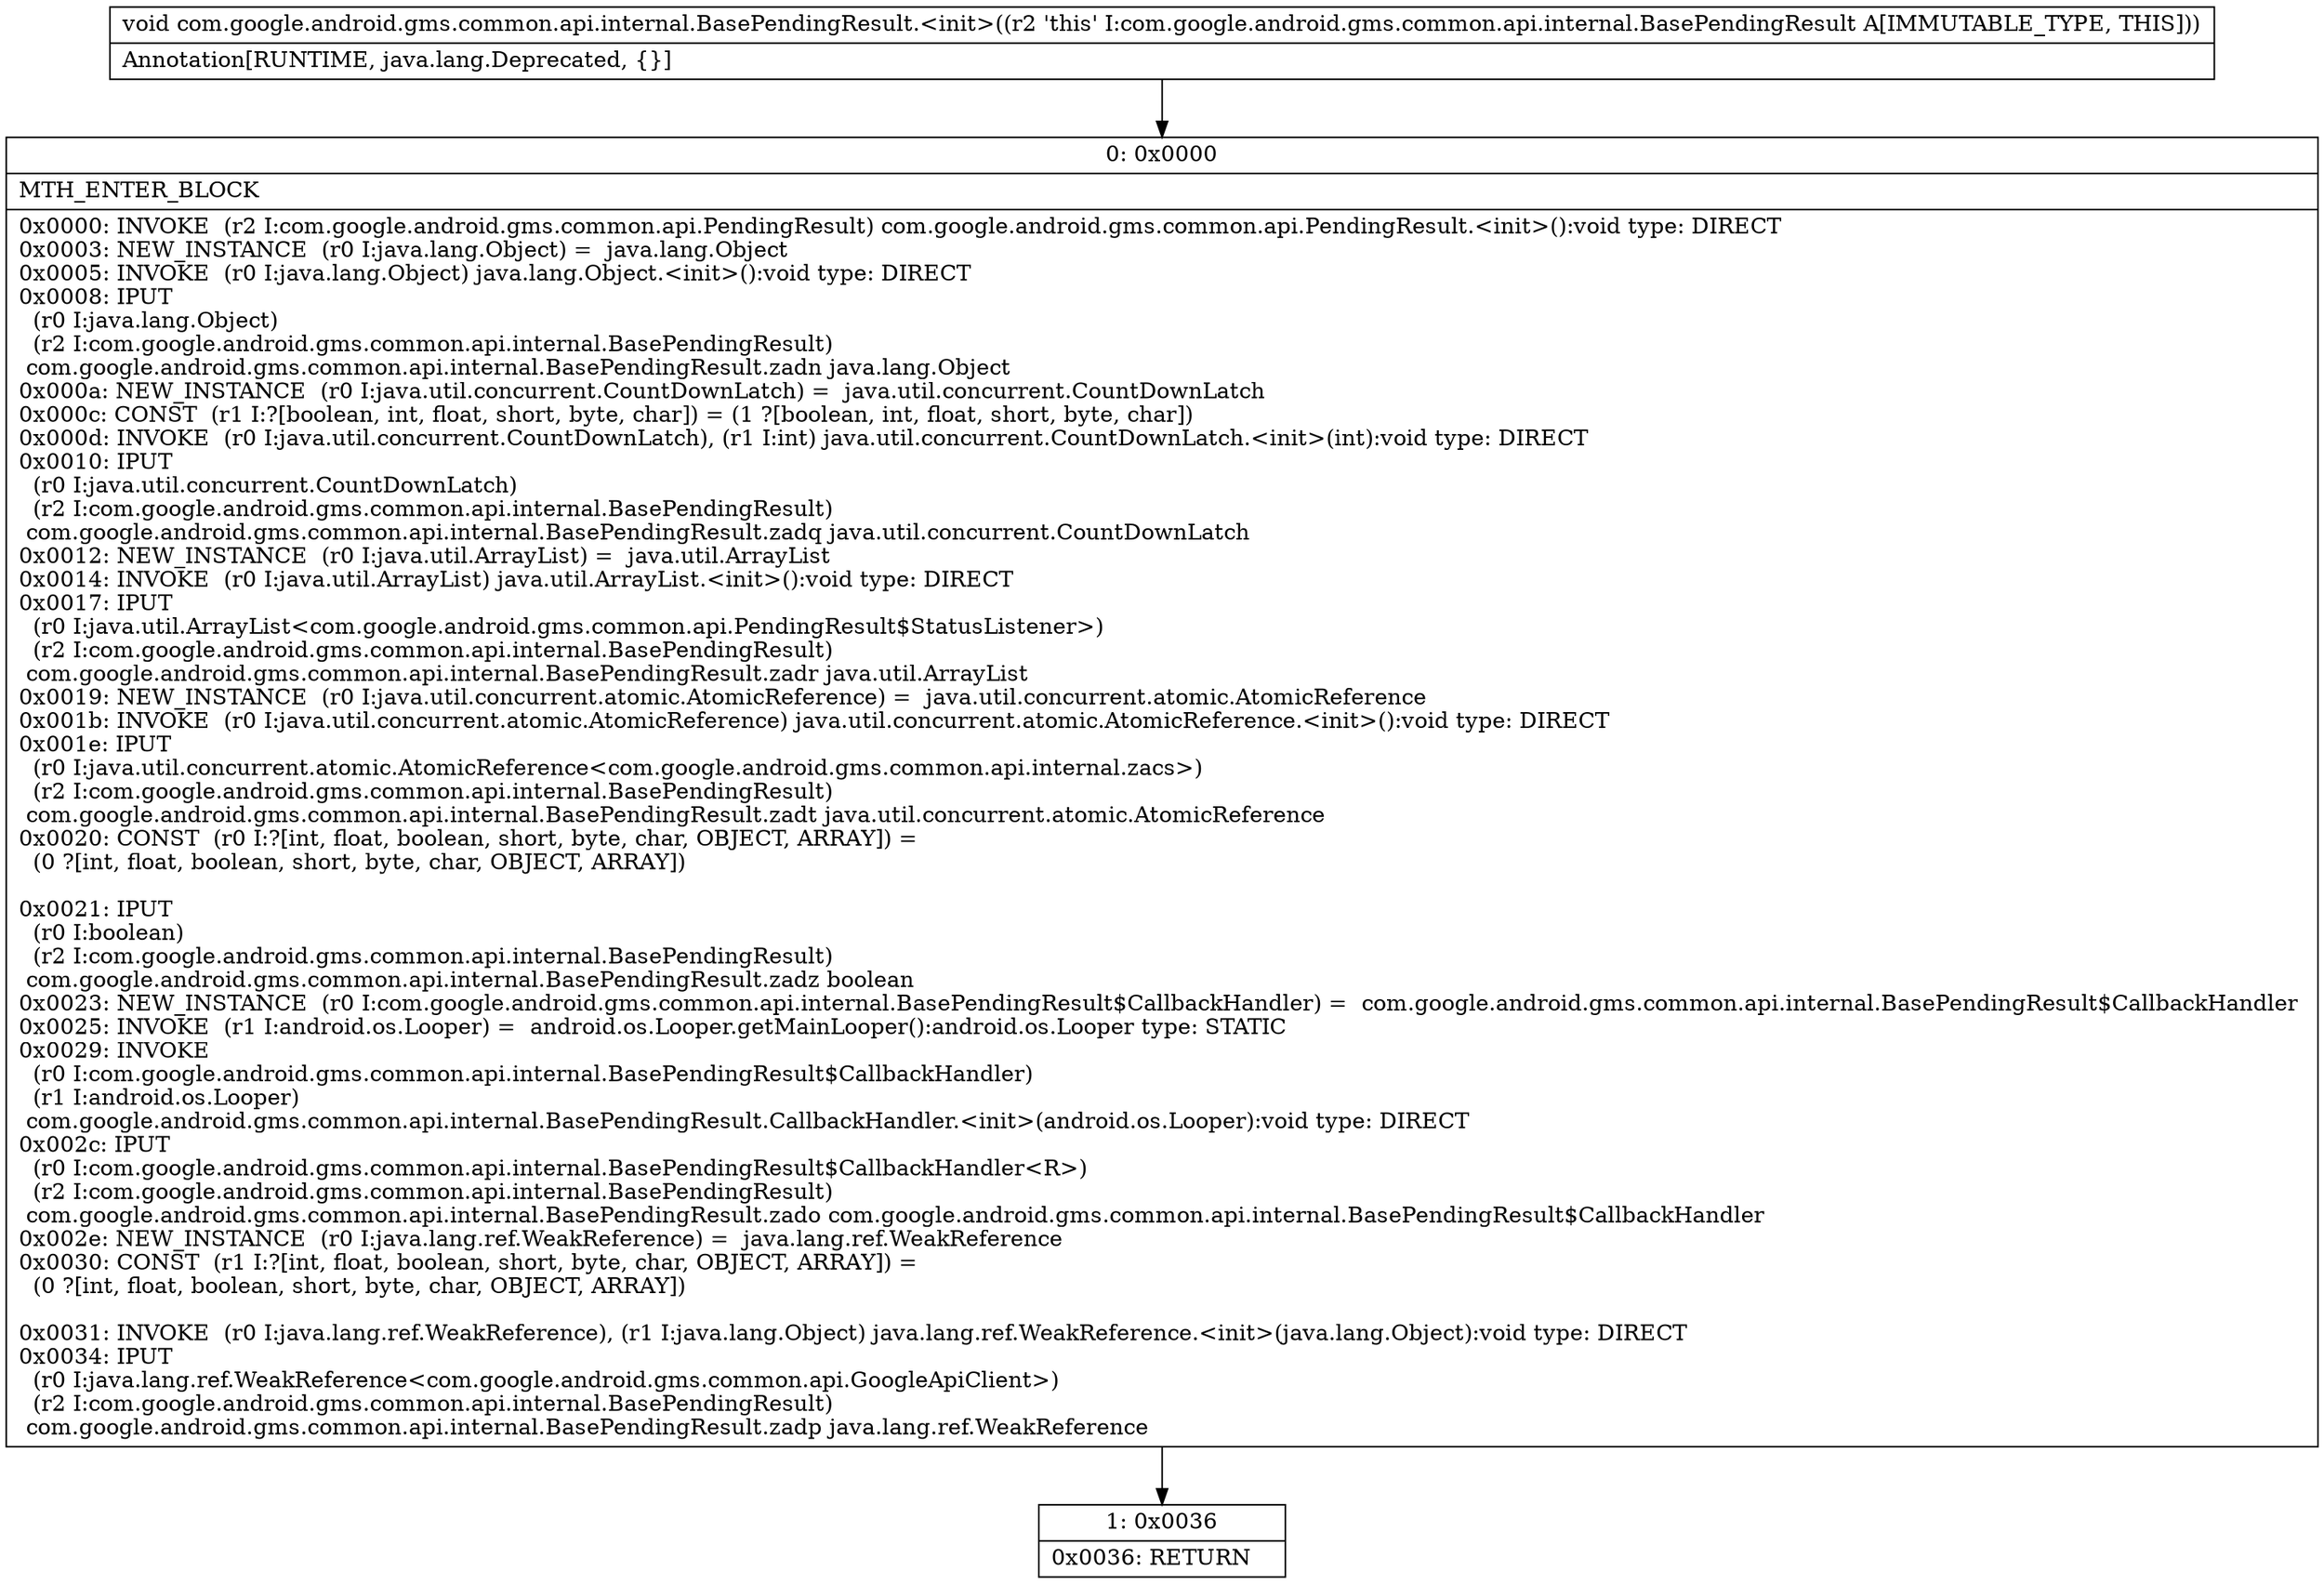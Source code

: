 digraph "CFG forcom.google.android.gms.common.api.internal.BasePendingResult.\<init\>()V" {
Node_0 [shape=record,label="{0\:\ 0x0000|MTH_ENTER_BLOCK\l|0x0000: INVOKE  (r2 I:com.google.android.gms.common.api.PendingResult) com.google.android.gms.common.api.PendingResult.\<init\>():void type: DIRECT \l0x0003: NEW_INSTANCE  (r0 I:java.lang.Object) =  java.lang.Object \l0x0005: INVOKE  (r0 I:java.lang.Object) java.lang.Object.\<init\>():void type: DIRECT \l0x0008: IPUT  \l  (r0 I:java.lang.Object)\l  (r2 I:com.google.android.gms.common.api.internal.BasePendingResult)\l com.google.android.gms.common.api.internal.BasePendingResult.zadn java.lang.Object \l0x000a: NEW_INSTANCE  (r0 I:java.util.concurrent.CountDownLatch) =  java.util.concurrent.CountDownLatch \l0x000c: CONST  (r1 I:?[boolean, int, float, short, byte, char]) = (1 ?[boolean, int, float, short, byte, char]) \l0x000d: INVOKE  (r0 I:java.util.concurrent.CountDownLatch), (r1 I:int) java.util.concurrent.CountDownLatch.\<init\>(int):void type: DIRECT \l0x0010: IPUT  \l  (r0 I:java.util.concurrent.CountDownLatch)\l  (r2 I:com.google.android.gms.common.api.internal.BasePendingResult)\l com.google.android.gms.common.api.internal.BasePendingResult.zadq java.util.concurrent.CountDownLatch \l0x0012: NEW_INSTANCE  (r0 I:java.util.ArrayList) =  java.util.ArrayList \l0x0014: INVOKE  (r0 I:java.util.ArrayList) java.util.ArrayList.\<init\>():void type: DIRECT \l0x0017: IPUT  \l  (r0 I:java.util.ArrayList\<com.google.android.gms.common.api.PendingResult$StatusListener\>)\l  (r2 I:com.google.android.gms.common.api.internal.BasePendingResult)\l com.google.android.gms.common.api.internal.BasePendingResult.zadr java.util.ArrayList \l0x0019: NEW_INSTANCE  (r0 I:java.util.concurrent.atomic.AtomicReference) =  java.util.concurrent.atomic.AtomicReference \l0x001b: INVOKE  (r0 I:java.util.concurrent.atomic.AtomicReference) java.util.concurrent.atomic.AtomicReference.\<init\>():void type: DIRECT \l0x001e: IPUT  \l  (r0 I:java.util.concurrent.atomic.AtomicReference\<com.google.android.gms.common.api.internal.zacs\>)\l  (r2 I:com.google.android.gms.common.api.internal.BasePendingResult)\l com.google.android.gms.common.api.internal.BasePendingResult.zadt java.util.concurrent.atomic.AtomicReference \l0x0020: CONST  (r0 I:?[int, float, boolean, short, byte, char, OBJECT, ARRAY]) = \l  (0 ?[int, float, boolean, short, byte, char, OBJECT, ARRAY])\l \l0x0021: IPUT  \l  (r0 I:boolean)\l  (r2 I:com.google.android.gms.common.api.internal.BasePendingResult)\l com.google.android.gms.common.api.internal.BasePendingResult.zadz boolean \l0x0023: NEW_INSTANCE  (r0 I:com.google.android.gms.common.api.internal.BasePendingResult$CallbackHandler) =  com.google.android.gms.common.api.internal.BasePendingResult$CallbackHandler \l0x0025: INVOKE  (r1 I:android.os.Looper) =  android.os.Looper.getMainLooper():android.os.Looper type: STATIC \l0x0029: INVOKE  \l  (r0 I:com.google.android.gms.common.api.internal.BasePendingResult$CallbackHandler)\l  (r1 I:android.os.Looper)\l com.google.android.gms.common.api.internal.BasePendingResult.CallbackHandler.\<init\>(android.os.Looper):void type: DIRECT \l0x002c: IPUT  \l  (r0 I:com.google.android.gms.common.api.internal.BasePendingResult$CallbackHandler\<R\>)\l  (r2 I:com.google.android.gms.common.api.internal.BasePendingResult)\l com.google.android.gms.common.api.internal.BasePendingResult.zado com.google.android.gms.common.api.internal.BasePendingResult$CallbackHandler \l0x002e: NEW_INSTANCE  (r0 I:java.lang.ref.WeakReference) =  java.lang.ref.WeakReference \l0x0030: CONST  (r1 I:?[int, float, boolean, short, byte, char, OBJECT, ARRAY]) = \l  (0 ?[int, float, boolean, short, byte, char, OBJECT, ARRAY])\l \l0x0031: INVOKE  (r0 I:java.lang.ref.WeakReference), (r1 I:java.lang.Object) java.lang.ref.WeakReference.\<init\>(java.lang.Object):void type: DIRECT \l0x0034: IPUT  \l  (r0 I:java.lang.ref.WeakReference\<com.google.android.gms.common.api.GoogleApiClient\>)\l  (r2 I:com.google.android.gms.common.api.internal.BasePendingResult)\l com.google.android.gms.common.api.internal.BasePendingResult.zadp java.lang.ref.WeakReference \l}"];
Node_1 [shape=record,label="{1\:\ 0x0036|0x0036: RETURN   \l}"];
MethodNode[shape=record,label="{void com.google.android.gms.common.api.internal.BasePendingResult.\<init\>((r2 'this' I:com.google.android.gms.common.api.internal.BasePendingResult A[IMMUTABLE_TYPE, THIS]))  | Annotation[RUNTIME, java.lang.Deprecated, \{\}]\l}"];
MethodNode -> Node_0;
Node_0 -> Node_1;
}

